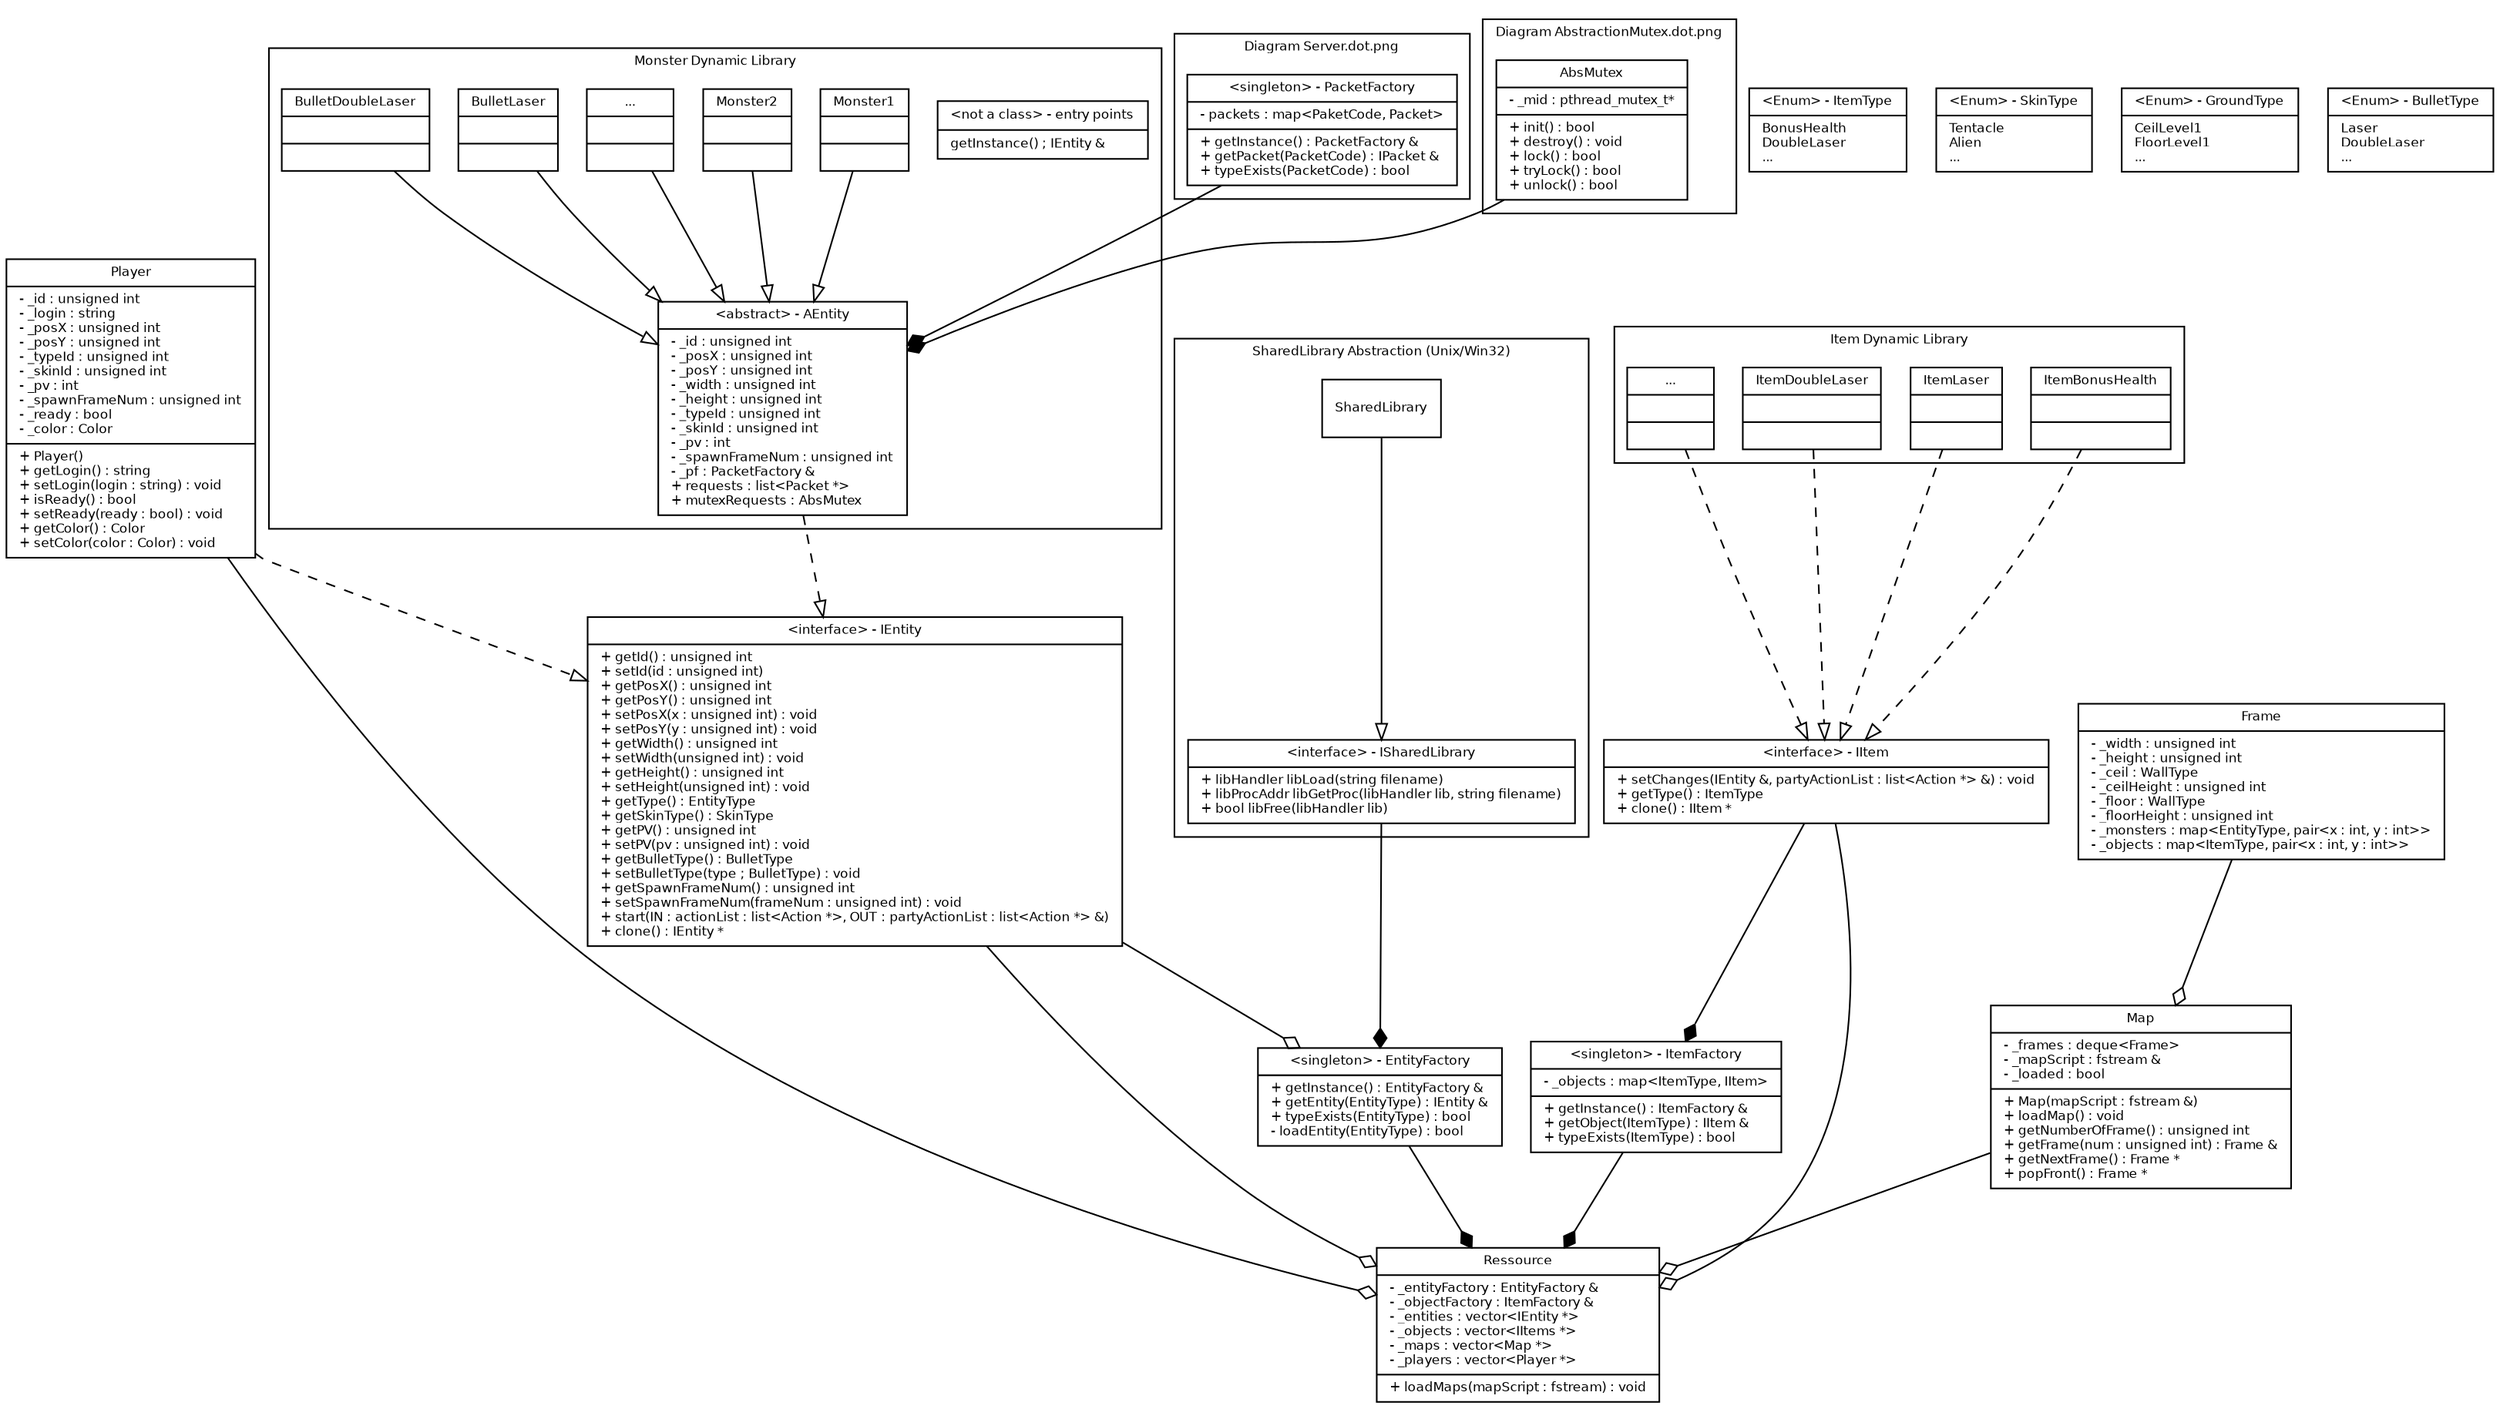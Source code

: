 digraph G {
fontname = "Bitstream Vera Sans"
fontsize = 8

node [
fontname = "Bitstream Vera Sans"
fontsize = 8
shape = "record"
]

// Interface IEntity
IEntity [
label = "{\
\<interface\> - IEntity|\
+ getId() : unsigned int\l\
+ setId(id : unsigned int)\l\
+ getPosX() : unsigned int\l\
+ getPosY() : unsigned int\l\
+ setPosX(x : unsigned int) : void\l\
+ setPosY(y : unsigned int) : void\l\
+ getWidth() : unsigned int\l\
+ setWidth(unsigned int) : void\l\
+ getHeight() : unsigned int\l\
+ setHeight(unsigned int) : void\l\
+ getType() : EntityType\l\
+ getSkinType() : SkinType\l\
+ getPV() : unsigned int\l\
+ setPV(pv : unsigned int) : void\l\
+ getBulletType() : BulletType\l\
+ setBulletType(type ; BulletType) : void\l\
+ getSpawnFrameNum() : unsigned int\l\
+ setSpawnFrameNum(frameNum : unsigned int) : void\l\
+ start(IN : actionList : list\<Action *\>, OUT : partyActionList : list\<Action *\> &)\l\
+ clone() : IEntity *\l\
}"
]

// Class player
Player [
label = "{\
Player|\
- _id : unsigned int\l\
- _login : string\l\
- _posX : unsigned int\l\
- _posY : unsigned int\l\
- _typeId : unsigned int\l\
- _skinId : unsigned int\l\
- _pv : int\l\
- _spawnFrameNum : unsigned int\l\
- _ready : bool\l\
- _color : Color\l|\
+ Player()\l\
+ getLogin() : string\l\
+ setLogin(login : string) : void\l\
+ isReady() : bool\l\
+ setReady(ready : bool) : void\l\
+ getColor() : Color\l\
+ setColor(color : Color) : void\l\
}"
]

// Class EntityFactory
EntityFactory [
label = "{\
\<singleton\> - EntityFactory|\
#ifdef UNIX\l\
	typedef libHandler void*\l\
	typedef libProcAddr void*\l\
#endif\l\
#ifdef WIN32\l\
	typedef libHandler HMODULE\l\
	typedef libProcAddr FARPROC\l\
#endif\l\
- _entities : map<EntityType, IEntity>\l\
- _libHandler : ISharedLybrary &\l\
- \<static\> _currentId : unsigned int\l|\
+ getInstance() : EntityFactory &\l\
+ getEntity(EntityType) : IEntity &\l\
+ typeExists(EntityType) : bool\l\
- loadEntity(EntityType) : bool\l\
}"
]

//Class ItemFactory
ItemFactory [
label = "{\
\<singleton\> - ItemFactory|\
- _objects : map\<ItemType, IItem\>\l|\
+ getInstance() : ItemFactory &\l\
+ getObject(ItemType) : IItem &\l\
+ typeExists(ItemType) : bool\l\
}"
]

// Interface IItem
IItem [
label = "{\
\<interface\> - IItem|\
+ setChanges(IEntity &, partyActionList : list\<Action *\> &) : void\l\
+ getType() : ItemType\l\
+ clone() : IItem *\l\
}"
]

//
// ITEM SUBGRAPH
//
subgraph clusterItem {
label = "Item Dynamic Library"

// Class BonusHealth
BonusHealth [
label = "{ItemBonusHealth||}"
]

// Class Laser
Laser [
label = "{ItemLaser||}"
]

// Class DoubleLaser
DoubleLaser [
label = "{ItemDoubleLaser||}"
]

// Class Object0
Object0 [
label = "{...||}"
]

} // END : ITEM SUBGRAPH

// Class Ressoruce
Ressource [
label = "{\
Ressource|\
- _entityFactory : EntityFactory &\l\
- _objectFactory : ItemFactory &\l\
- _entities : vector\<IEntity *\>\l\
- _objects : vector\<IItems *\>\l\
- _maps : vector\<Map *\>\l\
- _players : vector\<Player *\>\l|\
+ loadMaps(mapScript : fstream) : void\l\
}"
]

// Class Map
Map [
label = "{\
Map|\
- _frames : deque\<Frame\>\l\
- _mapScript : fstream &\l\
- _loaded : bool\l|\
+ Map(mapScript : fstream &)\l\
+ loadMap() : void\l\
+ getNumberOfFrame() : unsigned int\l\
+ getFrame(num : unsigned int) : Frame &\l\
+ getNextFrame() : Frame *\l\
+ popFront() : Frame *\l\
}"
]

// Class Frame
Frame [
label = "{\
Frame|\
- _width : unsigned int\l\
- _height : unsigned int\l\
- _ceil : WallType\l\
- _ceilHeight : unsigned int\l\
- _floor : WallType\l\
- _floorHeight : unsigned int\l\
- _monsters : map\<EntityType, pair\<x : int, y : int\>\>\l\
- _objects : map\<ItemType, pair\<x : int, y : int\>\>\l\
}"
]

//
// SHARED LIBRARY ABS SUBGRAPH
//
subgraph clusterAbsSharedLibrary {
label = "SharedLibrary Abstraction (Unix/Win32)"

// Interface ISharedLibrary
ISharedLibrary [
label = "{\
\<interface\> - ISharedLibrary|\
+ libHandler libLoad(string filename)\l\
+ libProcAddr libGetProc(libHandler lib, string filename)\l\
+ bool libFree(libHandler lib)\l\
}"
]

// Class SharedLibrary_unix
SharedLibrary_unix [
label = "SharedLibrary"
]

} // END SHARED LIBRARY ABS SUBGRAPH

//
// MONSTER LIBRARY SUBGRAPH
//
subgraph clusterMonstersLibrary {
label = "Monster Dynamic Library"

// Abstract class AEntity
AEntity [
label = "{\
\<abstract\> - AEntity|\
- _id : unsigned int\l\
- _posX : unsigned int\l\
- _posY : unsigned int\l\
- _width : unsigned int\l\
- _height : unsigned int\l\
- _typeId : unsigned int\l\
- _skinId : unsigned int\l\
- _pv : int\l\
- _spawnFrameNum : unsigned int\l\
- _pf : PacketFactory &\l\
+ requests : list\<Packet *\>\l\
+ mutexRequests : AbsMutex\l\
}"
]

// Entry points
EntryDynamicLibrary [
label = "{\
\<not a class\> - entry points|\
getInstance() ; IEntity &\l\
}"
]

// Class Monster1
Monster1 [
label = "{Monster1||}"
]

// Class Monster2
Monster2 [
label = "{Monster2||}"
]

// Class Monster3
Monster3 [
label = "{...||}"
]

// Class BulletLaser
BulletLaser [
label = "{\
BulletLaser||\
}"
]

// Class BulletDoubleLaser
BulletDoubleLaser [
label = "{\
BulletDoubleLaser||\
}"
]

} // END : MONSTER LIBRARY SUBGRAPH

//
// PACKETFACTORY SUBGRAPH
//
subgraph clusterPacketFactory {
label = "Diagram Server.dot.png"

// Class PacketFactory
PacketFactory [
label = "{\
\<singleton\> - PacketFactory|\
- packets : map\<PaketCode, Packet\>\l|\
+ getInstance() : PacketFactory &\l\
+ getPacket(PacketCode) : IPacket &\l\
+ typeExists(PacketCode) : bool\l\
}"
]

}

//
// MUTEX SUBGRAPH
//
subgraph clusterMutex {
label = "Diagram AbstractionMutex.dot.png"

// Class AbsMutex
AbsMutex [
label = "{\
AbsMutex|\
- _mid : pthread_mutex_t*\l|\
+ init() : bool\l\
+ destroy() : void\l\
+ lock() : bool\l\
+ tryLock() : bool\l\
+ unlock() : bool\l\
}"
]

}

EnumItemType [
label = "{\
\<Enum\> - ItemType|\
BonusHealth\l\
DoubleLaser\l\
...\l\
}"
]

EnumSkinType [
label = "{\
\<Enum\> - SkinType|\
Tentacle\l\
Alien\l\
...\l\
}"
]

EnumGroundType [
label = "{\
\<Enum\> - GroundType|\
CeilLevel1\l\
FloorLevel1\l\
...\l\
}"
]

EnumBulletType [
label = "{\
\<Enum\> - BulletType|\
Laser\l\
DoubleLaser\l\
...\l\
}"
]

edge [
fontname = "Bitstream Vera Sans"
fontsize = 8
]

// Composition
AbsMutex -> AEntity [arrowhead = "diamond" style = "solid"]
EntityFactory -> Ressource [arrowhead = "diamond" style = "solid"]
ItemFactory -> Ressource [arrowhead = "diamond" style = "solid"]
ISharedLibrary -> EntityFactory [arrowhead = "diamond" style = "solid"]
IItem -> ItemFactory [arrowhead = "diamond" style = "solid"]
PacketFactory -> AEntity [arrowhead = "diamond" style = "solid"]

// Aggregation
IEntity -> EntityFactory [arrowhead = "odiamond" style = "solid"]
IEntity -> Ressource [arrowhead = "odiamond" style = "solid"]
Map -> Ressource [arrowhead = "odiamond" style = "solid"]
IItem -> Ressource [arrowhead = "odiamond" style = "solid"]
Frame -> Map [arrowhead = "odiamond" style = "solid"]
Player -> Ressource [arrowhead = "odiamond" style = "solid"]

// Heritage
SharedLibrary_unix -> ISharedLibrary [arrowhead = "onormal" style = "solid"]
Monster1 -> AEntity [arrowhead = "onormal" style = "solid"]
Monster2 -> AEntity [arrowhead = "onormal" style = "solid"]
Monster3 -> AEntity [arrowhead = "onormal" style = "solid"]
BulletLaser -> AEntity [arrowhead = "onormal" style = "solid"]
BulletDoubleLaser -> AEntity [arrowhead = "onormal" style = "solid"]

// Implement interface
Player -> IEntity [arrowhead = "onormal" style = "dashed"]
AEntity -> IEntity [arrowhead = "onormal" style = "dashed"]
BonusHealth -> IItem [arrowhead = "onormal" style = "dashed"]
Laser -> IItem [arrowhead = "onormal" style = "dashed"]
DoubleLaser -> IItem [arrowhead = "onormal" style = "dashed"]
Object0 -> IItem [arrowhead = "onormal" style = "dashed"]

}
